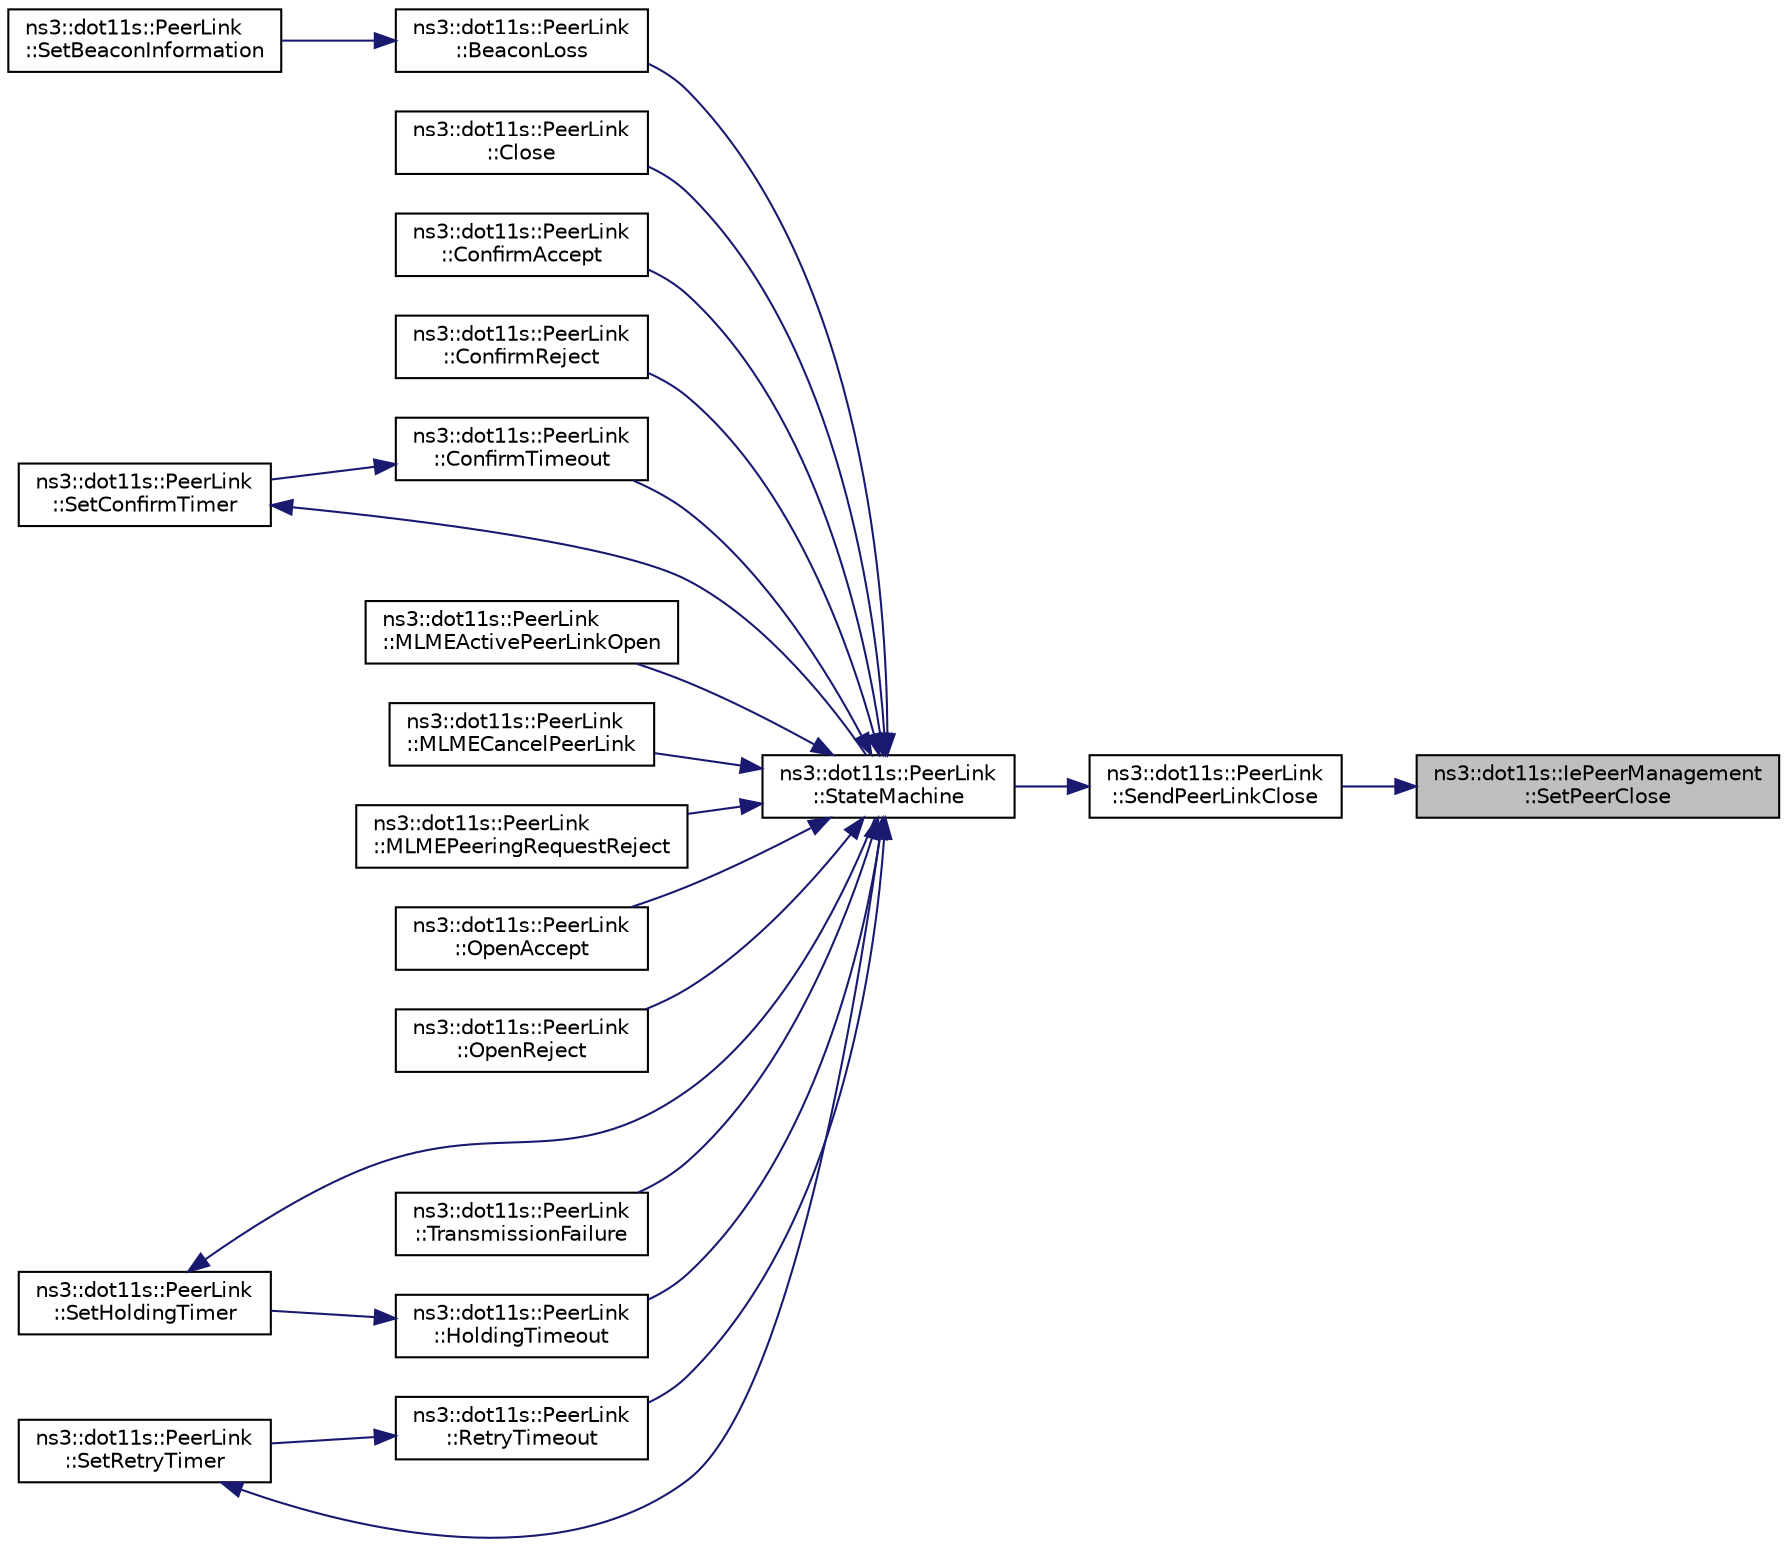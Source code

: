 digraph "ns3::dot11s::IePeerManagement::SetPeerClose"
{
 // LATEX_PDF_SIZE
  edge [fontname="Helvetica",fontsize="10",labelfontname="Helvetica",labelfontsize="10"];
  node [fontname="Helvetica",fontsize="10",shape=record];
  rankdir="RL";
  Node1 [label="ns3::dot11s::IePeerManagement\l::SetPeerClose",height=0.2,width=0.4,color="black", fillcolor="grey75", style="filled", fontcolor="black",tooltip="Set peer close function."];
  Node1 -> Node2 [dir="back",color="midnightblue",fontsize="10",style="solid",fontname="Helvetica"];
  Node2 [label="ns3::dot11s::PeerLink\l::SendPeerLinkClose",height=0.2,width=0.4,color="black", fillcolor="white", style="filled",URL="$classns3_1_1dot11s_1_1_peer_link.html#a82b30e6a274ef9d033aafc69101620a2",tooltip=" "];
  Node2 -> Node3 [dir="back",color="midnightblue",fontsize="10",style="solid",fontname="Helvetica"];
  Node3 [label="ns3::dot11s::PeerLink\l::StateMachine",height=0.2,width=0.4,color="black", fillcolor="white", style="filled",URL="$classns3_1_1dot11s_1_1_peer_link.html#a4cc26e7fdbef0daafd1f6cc7d89fdd01",tooltip="State transition."];
  Node3 -> Node4 [dir="back",color="midnightblue",fontsize="10",style="solid",fontname="Helvetica"];
  Node4 [label="ns3::dot11s::PeerLink\l::BeaconLoss",height=0.2,width=0.4,color="black", fillcolor="white", style="filled",URL="$classns3_1_1dot11s_1_1_peer_link.html#a70cf99acca46134ddf0f1b6c5baf76f5",tooltip="Several successive beacons were lost, close link."];
  Node4 -> Node5 [dir="back",color="midnightblue",fontsize="10",style="solid",fontname="Helvetica"];
  Node5 [label="ns3::dot11s::PeerLink\l::SetBeaconInformation",height=0.2,width=0.4,color="black", fillcolor="white", style="filled",URL="$classns3_1_1dot11s_1_1_peer_link.html#a51f0de2b9bfd67d0f720e9a89d15912b",tooltip="Process beacon received from peer."];
  Node3 -> Node6 [dir="back",color="midnightblue",fontsize="10",style="solid",fontname="Helvetica"];
  Node6 [label="ns3::dot11s::PeerLink\l::Close",height=0.2,width=0.4,color="black", fillcolor="white", style="filled",URL="$classns3_1_1dot11s_1_1_peer_link.html#a59ff6efe109654ba276b0832d5679c74",tooltip="Close link."];
  Node3 -> Node7 [dir="back",color="midnightblue",fontsize="10",style="solid",fontname="Helvetica"];
  Node7 [label="ns3::dot11s::PeerLink\l::ConfirmAccept",height=0.2,width=0.4,color="black", fillcolor="white", style="filled",URL="$classns3_1_1dot11s_1_1_peer_link.html#ab96b1b9bcf9dfbc1aec1f16bde2055cb",tooltip="Confirm accept."];
  Node3 -> Node8 [dir="back",color="midnightblue",fontsize="10",style="solid",fontname="Helvetica"];
  Node8 [label="ns3::dot11s::PeerLink\l::ConfirmReject",height=0.2,width=0.4,color="black", fillcolor="white", style="filled",URL="$classns3_1_1dot11s_1_1_peer_link.html#a8378fb3eb32c4dcfee9bc090777ba8de",tooltip="Confirm reject."];
  Node3 -> Node9 [dir="back",color="midnightblue",fontsize="10",style="solid",fontname="Helvetica"];
  Node9 [label="ns3::dot11s::PeerLink\l::ConfirmTimeout",height=0.2,width=0.4,color="black", fillcolor="white", style="filled",URL="$classns3_1_1dot11s_1_1_peer_link.html#a61d3100763f4a9b377571248199b0ff5",tooltip="The number of interface I am associated with."];
  Node9 -> Node10 [dir="back",color="midnightblue",fontsize="10",style="solid",fontname="Helvetica"];
  Node10 [label="ns3::dot11s::PeerLink\l::SetConfirmTimer",height=0.2,width=0.4,color="black", fillcolor="white", style="filled",URL="$classns3_1_1dot11s_1_1_peer_link.html#ab7f793f0d95207a35f9f670aa86ea414",tooltip=" "];
  Node10 -> Node3 [dir="back",color="midnightblue",fontsize="10",style="solid",fontname="Helvetica"];
  Node3 -> Node11 [dir="back",color="midnightblue",fontsize="10",style="solid",fontname="Helvetica"];
  Node11 [label="ns3::dot11s::PeerLink\l::HoldingTimeout",height=0.2,width=0.4,color="black", fillcolor="white", style="filled",URL="$classns3_1_1dot11s_1_1_peer_link.html#aca3f4d3e0cd9305f88f968aa8c5dcadd",tooltip="The number of interface I am associated with."];
  Node11 -> Node12 [dir="back",color="midnightblue",fontsize="10",style="solid",fontname="Helvetica"];
  Node12 [label="ns3::dot11s::PeerLink\l::SetHoldingTimer",height=0.2,width=0.4,color="black", fillcolor="white", style="filled",URL="$classns3_1_1dot11s_1_1_peer_link.html#a270a9aa7945fa680b2c03e5b5d20f3c0",tooltip=" "];
  Node12 -> Node3 [dir="back",color="midnightblue",fontsize="10",style="solid",fontname="Helvetica"];
  Node3 -> Node13 [dir="back",color="midnightblue",fontsize="10",style="solid",fontname="Helvetica"];
  Node13 [label="ns3::dot11s::PeerLink\l::MLMEActivePeerLinkOpen",height=0.2,width=0.4,color="black", fillcolor="white", style="filled",URL="$classns3_1_1dot11s_1_1_peer_link.html#a11876ce24c46d3c6ae49d79aa96b4677",tooltip="MLME-ActivePeerLinkOpen.request."];
  Node3 -> Node14 [dir="back",color="midnightblue",fontsize="10",style="solid",fontname="Helvetica"];
  Node14 [label="ns3::dot11s::PeerLink\l::MLMECancelPeerLink",height=0.2,width=0.4,color="black", fillcolor="white", style="filled",URL="$classns3_1_1dot11s_1_1_peer_link.html#a71779c31a14f73f2d464d9345cbd4d8c",tooltip="MLME-CancelPeerLink.request."];
  Node3 -> Node15 [dir="back",color="midnightblue",fontsize="10",style="solid",fontname="Helvetica"];
  Node15 [label="ns3::dot11s::PeerLink\l::MLMEPeeringRequestReject",height=0.2,width=0.4,color="black", fillcolor="white", style="filled",URL="$classns3_1_1dot11s_1_1_peer_link.html#a6f1d4e6ace9f5a3538a42f86ef82dd50",tooltip="MLME-PeeringRequestReject."];
  Node3 -> Node16 [dir="back",color="midnightblue",fontsize="10",style="solid",fontname="Helvetica"];
  Node16 [label="ns3::dot11s::PeerLink\l::OpenAccept",height=0.2,width=0.4,color="black", fillcolor="white", style="filled",URL="$classns3_1_1dot11s_1_1_peer_link.html#a288bbe52d4761c8e41fb35b07dd5d868",tooltip="Accept open link."];
  Node3 -> Node17 [dir="back",color="midnightblue",fontsize="10",style="solid",fontname="Helvetica"];
  Node17 [label="ns3::dot11s::PeerLink\l::OpenReject",height=0.2,width=0.4,color="black", fillcolor="white", style="filled",URL="$classns3_1_1dot11s_1_1_peer_link.html#ab26cafb6df6ccdc8407e867f39a685ed",tooltip="Reject open link."];
  Node3 -> Node18 [dir="back",color="midnightblue",fontsize="10",style="solid",fontname="Helvetica"];
  Node18 [label="ns3::dot11s::PeerLink\l::RetryTimeout",height=0.2,width=0.4,color="black", fillcolor="white", style="filled",URL="$classns3_1_1dot11s_1_1_peer_link.html#a36d427d1e395c27c7b7b577d6dad4c63",tooltip="The number of interface I am associated with."];
  Node18 -> Node19 [dir="back",color="midnightblue",fontsize="10",style="solid",fontname="Helvetica"];
  Node19 [label="ns3::dot11s::PeerLink\l::SetRetryTimer",height=0.2,width=0.4,color="black", fillcolor="white", style="filled",URL="$classns3_1_1dot11s_1_1_peer_link.html#a427403516dd5b94b100d6e924d230146",tooltip=" "];
  Node19 -> Node3 [dir="back",color="midnightblue",fontsize="10",style="solid",fontname="Helvetica"];
  Node3 -> Node20 [dir="back",color="midnightblue",fontsize="10",style="solid",fontname="Helvetica"];
  Node20 [label="ns3::dot11s::PeerLink\l::TransmissionFailure",height=0.2,width=0.4,color="black", fillcolor="white", style="filled",URL="$classns3_1_1dot11s_1_1_peer_link.html#a311a9748947db5753d6631bacb9e0895",tooltip="Callback type for MLME-SignalPeerLinkStatus event."];
}

